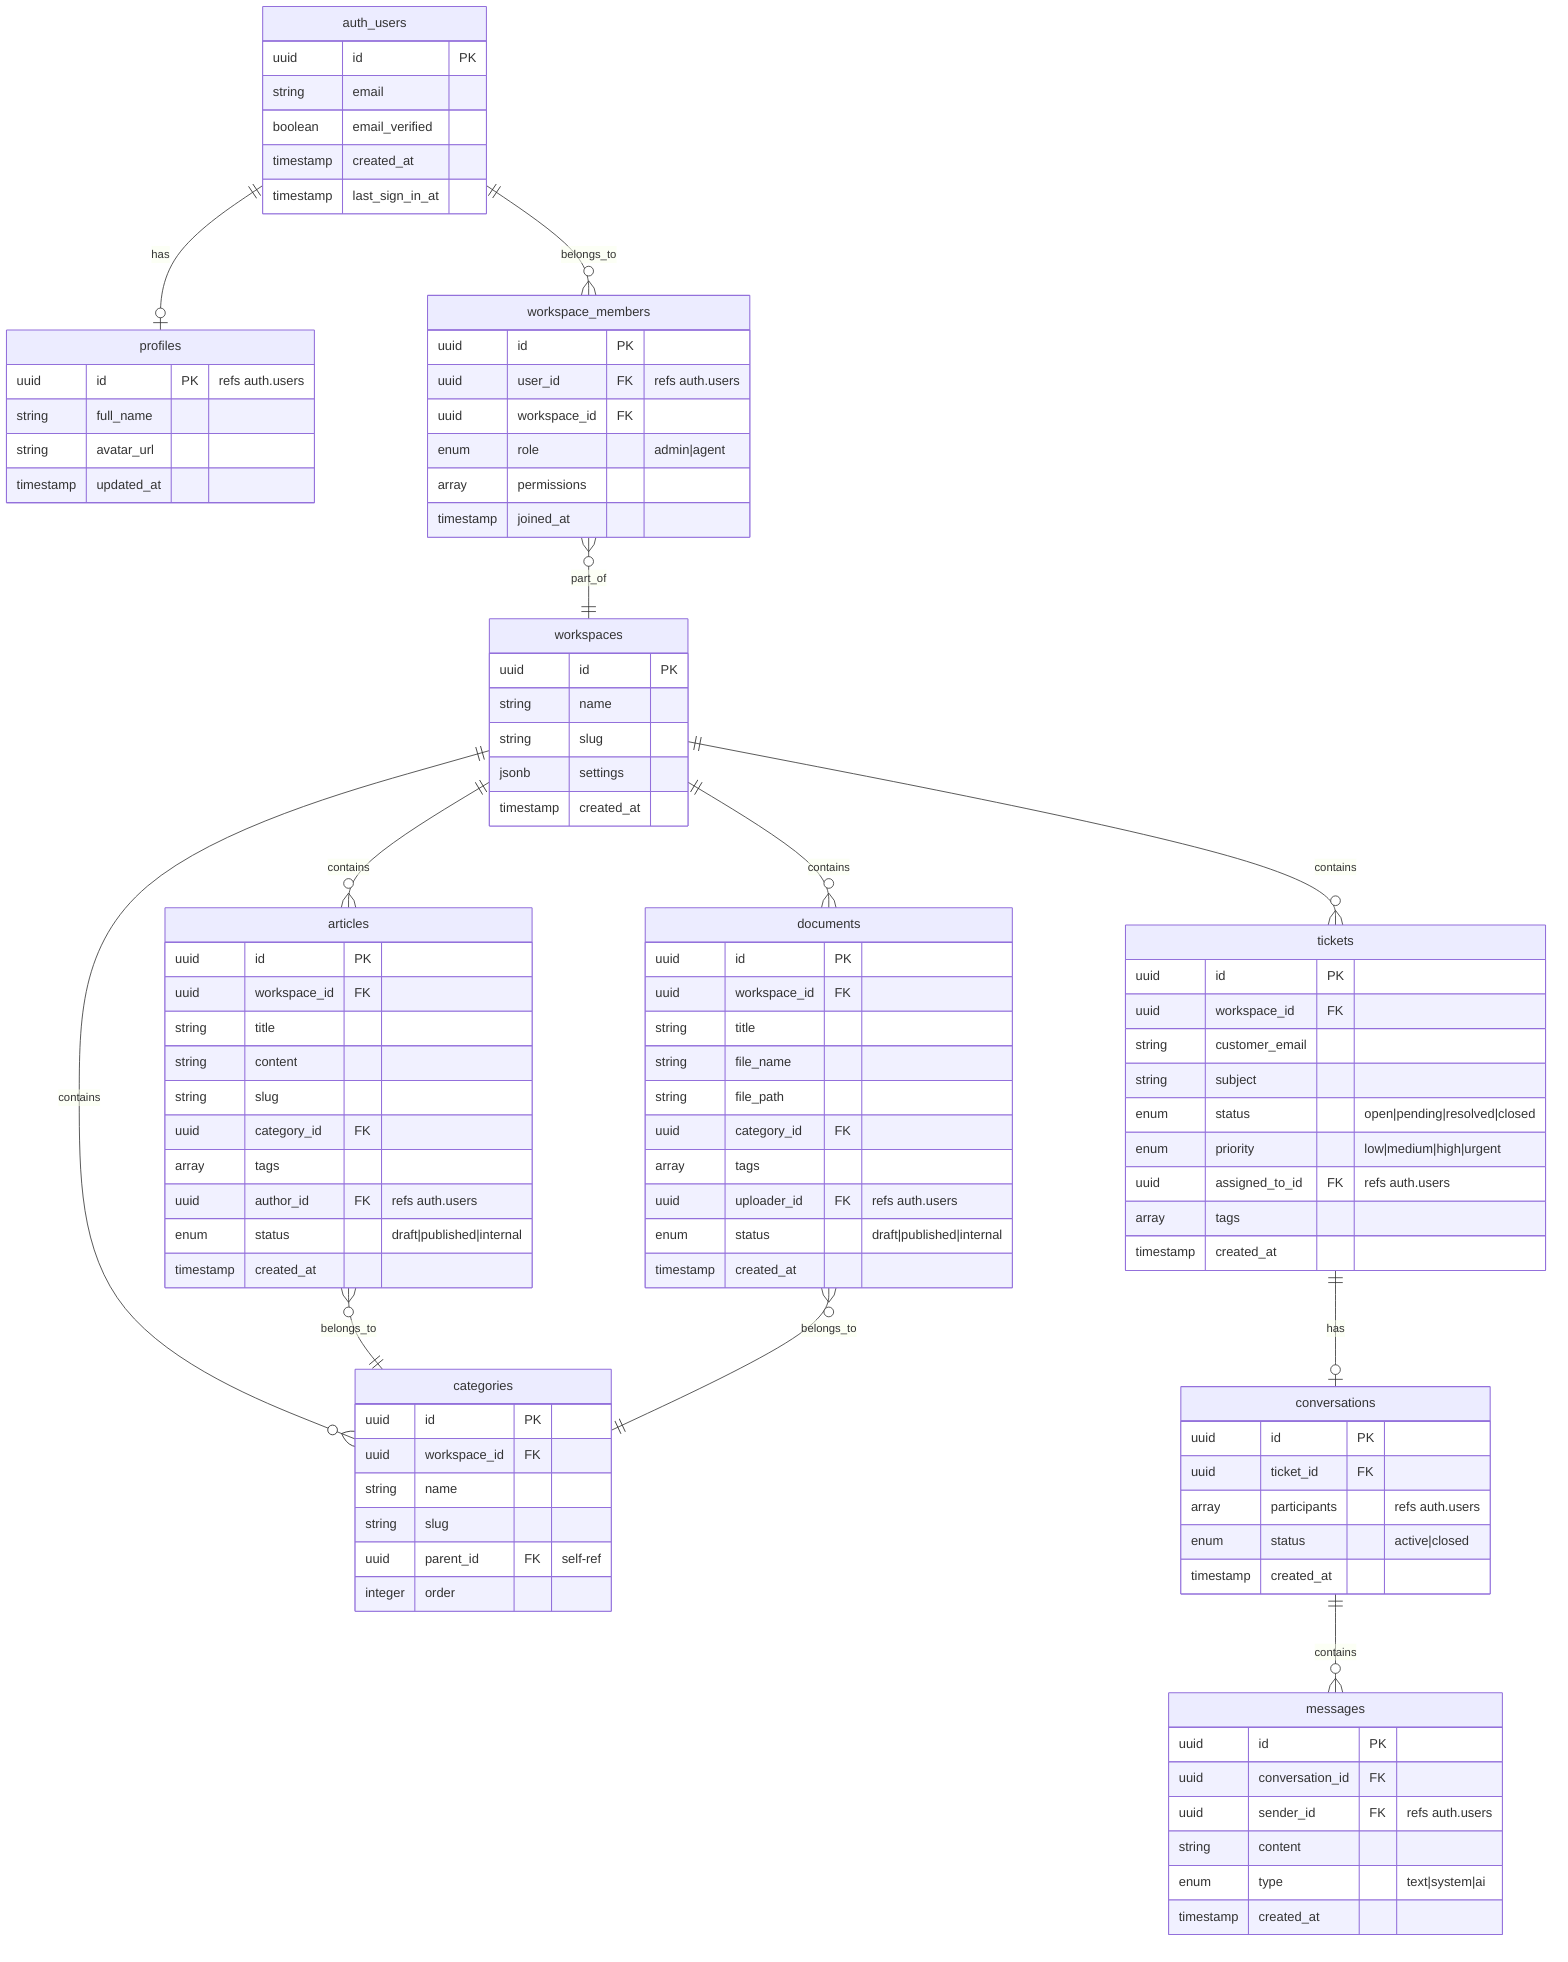 erDiagram
    auth_users ||--o| profiles : has
    auth_users ||--o{ workspace_members : belongs_to
    workspace_members }o--|| workspaces : part_of
    workspaces ||--o{ tickets : contains
    workspaces ||--o{ articles : contains
    workspaces ||--o{ documents : contains
    workspaces ||--o{ categories : contains
    tickets ||--o| conversations : has
    conversations ||--o{ messages : contains
    articles }o--|| categories : belongs_to
    documents }o--|| categories : belongs_to
    
    auth_users {
        uuid id PK
        string email
        boolean email_verified
        timestamp created_at
        timestamp last_sign_in_at
    }

    profiles {
        uuid id PK "refs auth.users"
        string full_name
        string avatar_url
        timestamp updated_at
    }

    workspaces {
        uuid id PK
        string name
        string slug
        jsonb settings
        timestamp created_at
    }

    workspace_members {
        uuid id PK
        uuid user_id FK "refs auth.users"
        uuid workspace_id FK
        enum role "admin|agent"
        array permissions
        timestamp joined_at
    }

    tickets {
        uuid id PK
        uuid workspace_id FK
        string customer_email
        string subject
        enum status "open|pending|resolved|closed"
        enum priority "low|medium|high|urgent"
        uuid assigned_to_id FK "refs auth.users"
        array tags
        timestamp created_at
    }

    conversations {
        uuid id PK
        uuid ticket_id FK
        array participants "refs auth.users"
        enum status "active|closed"
        timestamp created_at
    }

    messages {
        uuid id PK
        uuid conversation_id FK
        uuid sender_id FK "refs auth.users"
        string content
        enum type "text|system|ai"
        timestamp created_at
    }

    articles {
        uuid id PK
        uuid workspace_id FK
        string title
        string content
        string slug
        uuid category_id FK
        array tags
        uuid author_id FK "refs auth.users"
        enum status "draft|published|internal"
        timestamp created_at
    }

    documents {
        uuid id PK
        uuid workspace_id FK
        string title
        string file_name
        string file_path
        uuid category_id FK
        array tags
        uuid uploader_id FK "refs auth.users"
        enum status "draft|published|internal"
        timestamp created_at
    }

    categories {
        uuid id PK
        uuid workspace_id FK
        string name
        string slug
        uuid parent_id FK "self-ref"
        integer order
    }